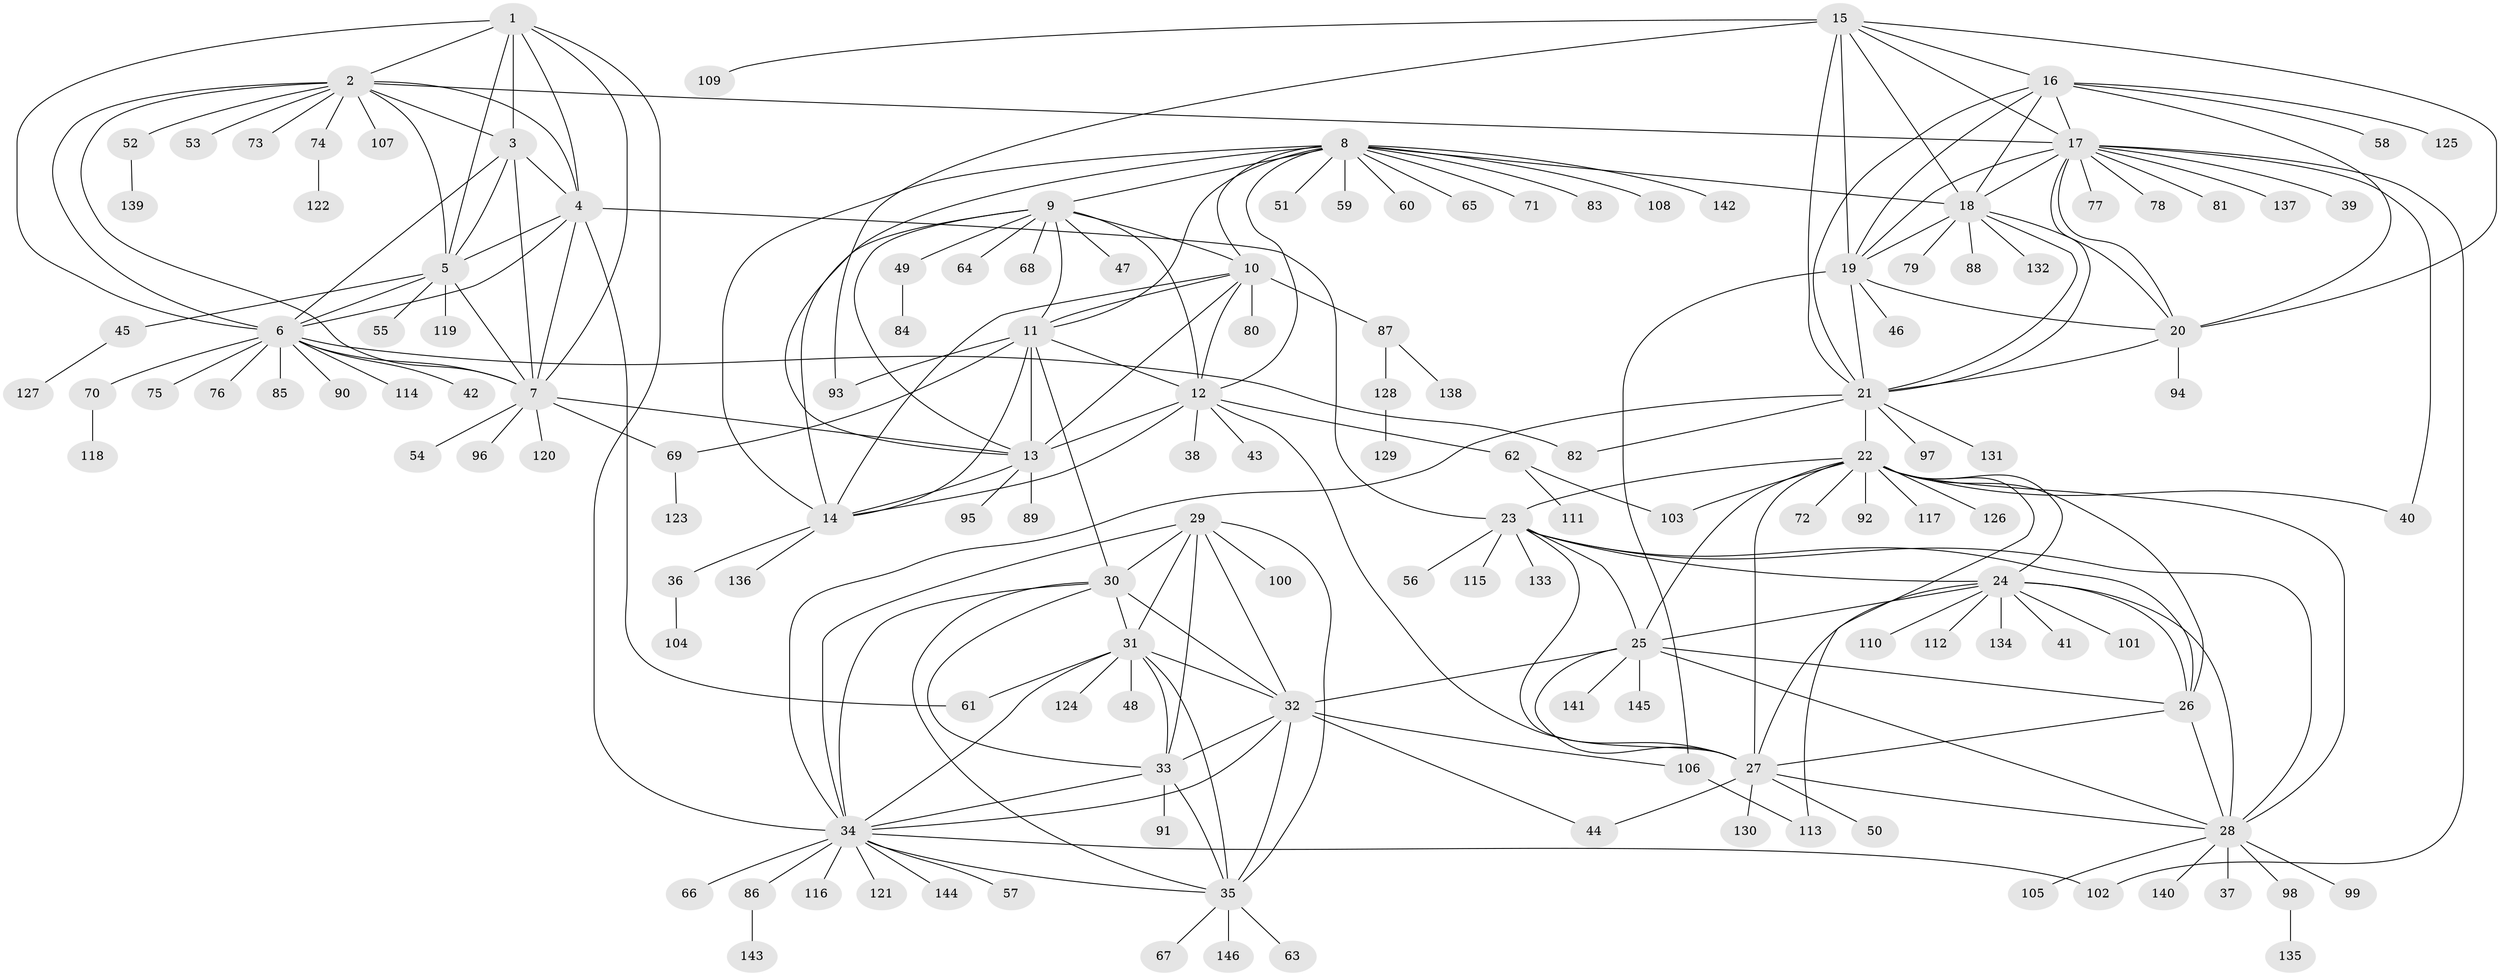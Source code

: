 // coarse degree distribution, {2: 0.046511627906976744, 4: 0.023255813953488372, 7: 0.046511627906976744, 1: 0.7441860465116279, 8: 0.11627906976744186, 10: 0.023255813953488372}
// Generated by graph-tools (version 1.1) at 2025/57/03/04/25 21:57:26]
// undirected, 146 vertices, 236 edges
graph export_dot {
graph [start="1"]
  node [color=gray90,style=filled];
  1;
  2;
  3;
  4;
  5;
  6;
  7;
  8;
  9;
  10;
  11;
  12;
  13;
  14;
  15;
  16;
  17;
  18;
  19;
  20;
  21;
  22;
  23;
  24;
  25;
  26;
  27;
  28;
  29;
  30;
  31;
  32;
  33;
  34;
  35;
  36;
  37;
  38;
  39;
  40;
  41;
  42;
  43;
  44;
  45;
  46;
  47;
  48;
  49;
  50;
  51;
  52;
  53;
  54;
  55;
  56;
  57;
  58;
  59;
  60;
  61;
  62;
  63;
  64;
  65;
  66;
  67;
  68;
  69;
  70;
  71;
  72;
  73;
  74;
  75;
  76;
  77;
  78;
  79;
  80;
  81;
  82;
  83;
  84;
  85;
  86;
  87;
  88;
  89;
  90;
  91;
  92;
  93;
  94;
  95;
  96;
  97;
  98;
  99;
  100;
  101;
  102;
  103;
  104;
  105;
  106;
  107;
  108;
  109;
  110;
  111;
  112;
  113;
  114;
  115;
  116;
  117;
  118;
  119;
  120;
  121;
  122;
  123;
  124;
  125;
  126;
  127;
  128;
  129;
  130;
  131;
  132;
  133;
  134;
  135;
  136;
  137;
  138;
  139;
  140;
  141;
  142;
  143;
  144;
  145;
  146;
  1 -- 2;
  1 -- 3;
  1 -- 4;
  1 -- 5;
  1 -- 6;
  1 -- 7;
  1 -- 34;
  2 -- 3;
  2 -- 4;
  2 -- 5;
  2 -- 6;
  2 -- 7;
  2 -- 17;
  2 -- 52;
  2 -- 53;
  2 -- 73;
  2 -- 74;
  2 -- 107;
  3 -- 4;
  3 -- 5;
  3 -- 6;
  3 -- 7;
  4 -- 5;
  4 -- 6;
  4 -- 7;
  4 -- 23;
  4 -- 61;
  5 -- 6;
  5 -- 7;
  5 -- 45;
  5 -- 55;
  5 -- 119;
  6 -- 7;
  6 -- 42;
  6 -- 70;
  6 -- 75;
  6 -- 76;
  6 -- 82;
  6 -- 85;
  6 -- 90;
  6 -- 114;
  7 -- 13;
  7 -- 54;
  7 -- 69;
  7 -- 96;
  7 -- 120;
  8 -- 9;
  8 -- 10;
  8 -- 11;
  8 -- 12;
  8 -- 13;
  8 -- 14;
  8 -- 18;
  8 -- 51;
  8 -- 59;
  8 -- 60;
  8 -- 65;
  8 -- 71;
  8 -- 83;
  8 -- 108;
  8 -- 142;
  9 -- 10;
  9 -- 11;
  9 -- 12;
  9 -- 13;
  9 -- 14;
  9 -- 47;
  9 -- 49;
  9 -- 64;
  9 -- 68;
  10 -- 11;
  10 -- 12;
  10 -- 13;
  10 -- 14;
  10 -- 80;
  10 -- 87;
  11 -- 12;
  11 -- 13;
  11 -- 14;
  11 -- 30;
  11 -- 69;
  11 -- 93;
  12 -- 13;
  12 -- 14;
  12 -- 27;
  12 -- 38;
  12 -- 43;
  12 -- 62;
  13 -- 14;
  13 -- 89;
  13 -- 95;
  14 -- 36;
  14 -- 136;
  15 -- 16;
  15 -- 17;
  15 -- 18;
  15 -- 19;
  15 -- 20;
  15 -- 21;
  15 -- 93;
  15 -- 109;
  16 -- 17;
  16 -- 18;
  16 -- 19;
  16 -- 20;
  16 -- 21;
  16 -- 58;
  16 -- 125;
  17 -- 18;
  17 -- 19;
  17 -- 20;
  17 -- 21;
  17 -- 39;
  17 -- 40;
  17 -- 77;
  17 -- 78;
  17 -- 81;
  17 -- 102;
  17 -- 137;
  18 -- 19;
  18 -- 20;
  18 -- 21;
  18 -- 79;
  18 -- 88;
  18 -- 132;
  19 -- 20;
  19 -- 21;
  19 -- 46;
  19 -- 106;
  20 -- 21;
  20 -- 94;
  21 -- 22;
  21 -- 34;
  21 -- 82;
  21 -- 97;
  21 -- 131;
  22 -- 23;
  22 -- 24;
  22 -- 25;
  22 -- 26;
  22 -- 27;
  22 -- 28;
  22 -- 40;
  22 -- 72;
  22 -- 92;
  22 -- 103;
  22 -- 113;
  22 -- 117;
  22 -- 126;
  23 -- 24;
  23 -- 25;
  23 -- 26;
  23 -- 27;
  23 -- 28;
  23 -- 56;
  23 -- 115;
  23 -- 133;
  24 -- 25;
  24 -- 26;
  24 -- 27;
  24 -- 28;
  24 -- 41;
  24 -- 101;
  24 -- 110;
  24 -- 112;
  24 -- 134;
  25 -- 26;
  25 -- 27;
  25 -- 28;
  25 -- 32;
  25 -- 141;
  25 -- 145;
  26 -- 27;
  26 -- 28;
  27 -- 28;
  27 -- 44;
  27 -- 50;
  27 -- 130;
  28 -- 37;
  28 -- 98;
  28 -- 99;
  28 -- 105;
  28 -- 140;
  29 -- 30;
  29 -- 31;
  29 -- 32;
  29 -- 33;
  29 -- 34;
  29 -- 35;
  29 -- 100;
  30 -- 31;
  30 -- 32;
  30 -- 33;
  30 -- 34;
  30 -- 35;
  31 -- 32;
  31 -- 33;
  31 -- 34;
  31 -- 35;
  31 -- 48;
  31 -- 61;
  31 -- 124;
  32 -- 33;
  32 -- 34;
  32 -- 35;
  32 -- 44;
  32 -- 106;
  33 -- 34;
  33 -- 35;
  33 -- 91;
  34 -- 35;
  34 -- 57;
  34 -- 66;
  34 -- 86;
  34 -- 102;
  34 -- 116;
  34 -- 121;
  34 -- 144;
  35 -- 63;
  35 -- 67;
  35 -- 146;
  36 -- 104;
  45 -- 127;
  49 -- 84;
  52 -- 139;
  62 -- 103;
  62 -- 111;
  69 -- 123;
  70 -- 118;
  74 -- 122;
  86 -- 143;
  87 -- 128;
  87 -- 138;
  98 -- 135;
  106 -- 113;
  128 -- 129;
}
